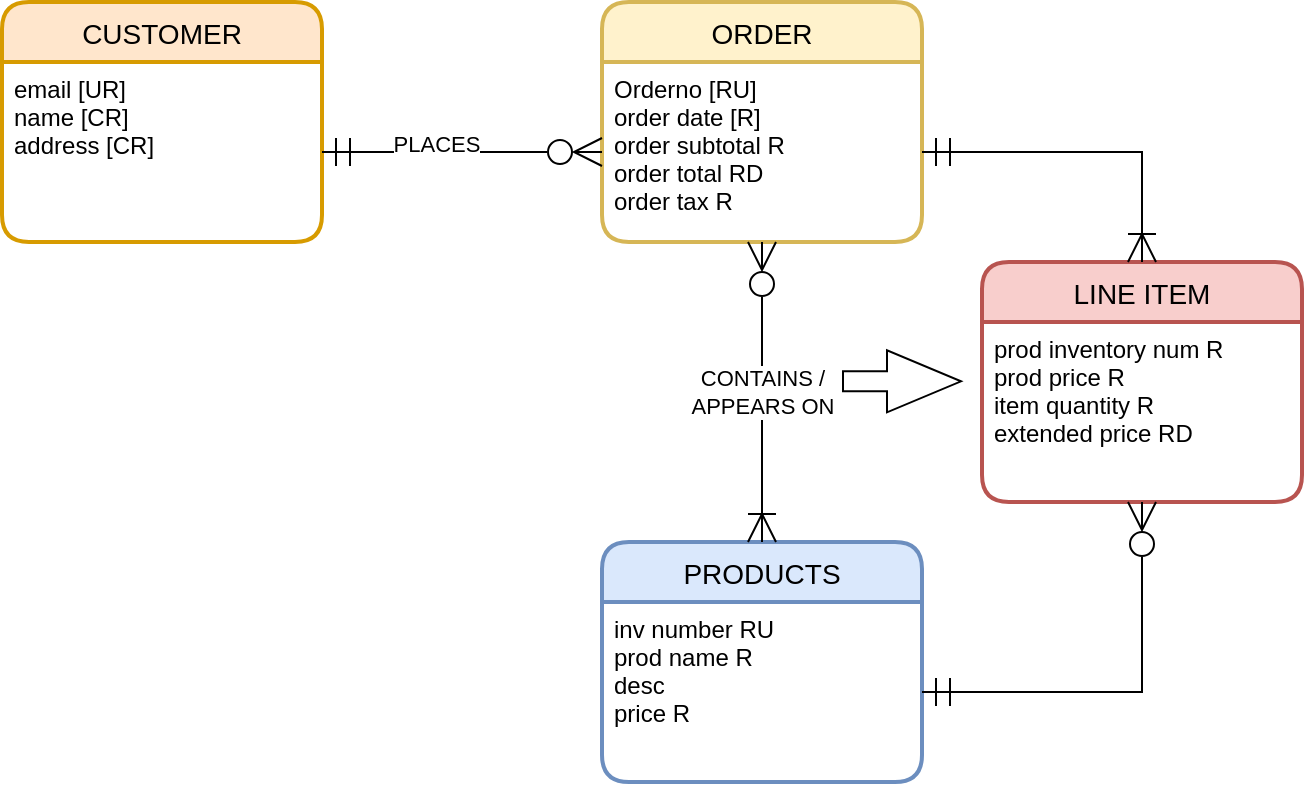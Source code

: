 <mxfile version="20.3.0" type="device" pages="5"><diagram id="b8tYJpvBNf82KpAYO4Jd" name="Q4"><mxGraphModel dx="716" dy="508" grid="1" gridSize="10" guides="1" tooltips="1" connect="1" arrows="1" fold="1" page="1" pageScale="1" pageWidth="850" pageHeight="1100" math="0" shadow="0"><root><mxCell id="0"/><mxCell id="1" parent="0"/><mxCell id="To5NAoRVDUrxheu2v7Ar-1" value="CUSTOMER" style="swimlane;childLayout=stackLayout;horizontal=1;startSize=30;horizontalStack=0;rounded=1;fontSize=14;fontStyle=0;strokeWidth=2;resizeParent=0;resizeLast=1;shadow=0;dashed=0;align=center;fillColor=#ffe6cc;strokeColor=#d79b00;" vertex="1" parent="1"><mxGeometry x="130" y="140" width="160" height="120" as="geometry"/></mxCell><mxCell id="To5NAoRVDUrxheu2v7Ar-2" value="email [UR]&#10;name [CR]&#10;address [CR]" style="align=left;strokeColor=none;fillColor=none;spacingLeft=4;fontSize=12;verticalAlign=top;resizable=0;rotatable=0;part=1;" vertex="1" parent="To5NAoRVDUrxheu2v7Ar-1"><mxGeometry y="30" width="160" height="90" as="geometry"/></mxCell><mxCell id="To5NAoRVDUrxheu2v7Ar-3" value="ORDER" style="swimlane;childLayout=stackLayout;horizontal=1;startSize=30;horizontalStack=0;rounded=1;fontSize=14;fontStyle=0;strokeWidth=2;resizeParent=0;resizeLast=1;shadow=0;dashed=0;align=center;fillColor=#fff2cc;strokeColor=#d6b656;" vertex="1" parent="1"><mxGeometry x="430" y="140" width="160" height="120" as="geometry"/></mxCell><mxCell id="To5NAoRVDUrxheu2v7Ar-4" value="Orderno [RU]&#10;order date [R]&#10;order subtotal R&#10;order total RD&#10;order tax R" style="align=left;strokeColor=none;fillColor=none;spacingLeft=4;fontSize=12;verticalAlign=top;resizable=0;rotatable=0;part=1;" vertex="1" parent="To5NAoRVDUrxheu2v7Ar-3"><mxGeometry y="30" width="160" height="90" as="geometry"/></mxCell><mxCell id="To5NAoRVDUrxheu2v7Ar-5" value="PRODUCTS" style="swimlane;childLayout=stackLayout;horizontal=1;startSize=30;horizontalStack=0;rounded=1;fontSize=14;fontStyle=0;strokeWidth=2;resizeParent=0;resizeLast=1;shadow=0;dashed=0;align=center;fillColor=#dae8fc;strokeColor=#6c8ebf;" vertex="1" parent="1"><mxGeometry x="430" y="410" width="160" height="120" as="geometry"/></mxCell><mxCell id="To5NAoRVDUrxheu2v7Ar-6" value="inv number RU&#10;prod name R&#10;desc &#10;price R&#10;" style="align=left;strokeColor=none;fillColor=none;spacingLeft=4;fontSize=12;verticalAlign=top;resizable=0;rotatable=0;part=1;" vertex="1" parent="To5NAoRVDUrxheu2v7Ar-5"><mxGeometry y="30" width="160" height="90" as="geometry"/></mxCell><mxCell id="To5NAoRVDUrxheu2v7Ar-7" value="LINE ITEM" style="swimlane;childLayout=stackLayout;horizontal=1;startSize=30;horizontalStack=0;rounded=1;fontSize=14;fontStyle=0;strokeWidth=2;resizeParent=0;resizeLast=1;shadow=0;dashed=0;align=center;fillColor=#f8cecc;strokeColor=#b85450;" vertex="1" parent="1"><mxGeometry x="620" y="270" width="160" height="120" as="geometry"/></mxCell><mxCell id="To5NAoRVDUrxheu2v7Ar-8" value="prod inventory num R&#10;prod price R&#10;item quantity R&#10;extended price RD" style="align=left;strokeColor=none;fillColor=none;spacingLeft=4;fontSize=12;verticalAlign=top;resizable=0;rotatable=0;part=1;" vertex="1" parent="To5NAoRVDUrxheu2v7Ar-7"><mxGeometry y="30" width="160" height="90" as="geometry"/></mxCell><mxCell id="To5NAoRVDUrxheu2v7Ar-9" style="edgeStyle=orthogonalEdgeStyle;rounded=0;orthogonalLoop=1;jettySize=auto;html=1;endArrow=ERzeroToMany;endFill=0;startSize=12;endSize=12;startArrow=ERmandOne;startFill=0;" edge="1" parent="1" source="To5NAoRVDUrxheu2v7Ar-2" target="To5NAoRVDUrxheu2v7Ar-4"><mxGeometry relative="1" as="geometry"/></mxCell><mxCell id="To5NAoRVDUrxheu2v7Ar-10" value="PLACES" style="edgeLabel;html=1;align=center;verticalAlign=middle;resizable=0;points=[];" vertex="1" connectable="0" parent="To5NAoRVDUrxheu2v7Ar-9"><mxGeometry x="-0.189" y="4" relative="1" as="geometry"><mxPoint as="offset"/></mxGeometry></mxCell><mxCell id="To5NAoRVDUrxheu2v7Ar-11" value="CONTAINS /&lt;br&gt;APPEARS ON" style="edgeStyle=orthogonalEdgeStyle;rounded=0;orthogonalLoop=1;jettySize=auto;html=1;entryX=0.5;entryY=0;entryDx=0;entryDy=0;startArrow=ERzeroToMany;startFill=0;endArrow=ERoneToMany;endFill=0;startSize=12;endSize=12;" edge="1" parent="1" source="To5NAoRVDUrxheu2v7Ar-4" target="To5NAoRVDUrxheu2v7Ar-5"><mxGeometry relative="1" as="geometry"/></mxCell><mxCell id="To5NAoRVDUrxheu2v7Ar-12" style="edgeStyle=orthogonalEdgeStyle;rounded=0;orthogonalLoop=1;jettySize=auto;html=1;entryX=0.5;entryY=0;entryDx=0;entryDy=0;startArrow=ERmandOne;startFill=0;endArrow=ERoneToMany;endFill=0;startSize=12;endSize=12;" edge="1" parent="1" source="To5NAoRVDUrxheu2v7Ar-4" target="To5NAoRVDUrxheu2v7Ar-7"><mxGeometry relative="1" as="geometry"/></mxCell><mxCell id="To5NAoRVDUrxheu2v7Ar-13" style="edgeStyle=orthogonalEdgeStyle;rounded=0;orthogonalLoop=1;jettySize=auto;html=1;entryX=0.5;entryY=1;entryDx=0;entryDy=0;startArrow=ERmandOne;startFill=0;endArrow=ERzeroToMany;endFill=0;startSize=12;endSize=12;" edge="1" parent="1" source="To5NAoRVDUrxheu2v7Ar-6" target="To5NAoRVDUrxheu2v7Ar-8"><mxGeometry relative="1" as="geometry"/></mxCell><mxCell id="To5NAoRVDUrxheu2v7Ar-16" value="" style="shape=flexArrow;endArrow=classic;html=1;rounded=0;startSize=12;endSize=12;" edge="1" parent="1"><mxGeometry width="50" height="50" relative="1" as="geometry"><mxPoint x="550" y="329.66" as="sourcePoint"/><mxPoint x="610" y="329.66" as="targetPoint"/></mxGeometry></mxCell></root></mxGraphModel></diagram><diagram id="h0O6XFXGSFy4RxUVPe2H" name="Q8"><mxGraphModel dx="1038" dy="737" grid="1" gridSize="10" guides="1" tooltips="1" connect="1" arrows="1" fold="1" page="1" pageScale="1" pageWidth="850" pageHeight="1100" math="0" shadow="0"><root><mxCell id="0"/><mxCell id="1" parent="0"/><mxCell id="0N6NZl0lhXW0gVRpdG4C-1" value="CUSTOMER" style="swimlane;childLayout=stackLayout;horizontal=1;startSize=30;horizontalStack=0;rounded=1;fontSize=14;fontStyle=0;strokeWidth=2;resizeParent=0;resizeLast=1;shadow=0;dashed=0;align=center;fillColor=#dae8fc;strokeColor=#6c8ebf;" vertex="1" parent="1"><mxGeometry x="60" y="160" width="160" height="120" as="geometry"/></mxCell><mxCell id="0N6NZl0lhXW0gVRpdG4C-2" value="+Attribute1&#10;+Attribute2&#10;+Attribute3" style="align=left;strokeColor=none;fillColor=none;spacingLeft=4;fontSize=12;verticalAlign=top;resizable=0;rotatable=0;part=1;" vertex="1" parent="0N6NZl0lhXW0gVRpdG4C-1"><mxGeometry y="30" width="160" height="90" as="geometry"/></mxCell><mxCell id="0N6NZl0lhXW0gVRpdG4C-3" value="CONTACT" style="swimlane;childLayout=stackLayout;horizontal=1;startSize=30;horizontalStack=0;rounded=1;fontSize=14;fontStyle=0;strokeWidth=2;resizeParent=0;resizeLast=1;shadow=0;dashed=0;align=center;fillColor=#d5e8d4;strokeColor=#82b366;" vertex="1" parent="1"><mxGeometry x="60" y="370" width="160" height="120" as="geometry"/></mxCell><mxCell id="0N6NZl0lhXW0gVRpdG4C-4" value="+Attribute1&#10;+Attribute2&#10;+Attribute3" style="align=left;strokeColor=none;fillColor=none;spacingLeft=4;fontSize=12;verticalAlign=top;resizable=0;rotatable=0;part=1;" vertex="1" parent="0N6NZl0lhXW0gVRpdG4C-3"><mxGeometry y="30" width="160" height="90" as="geometry"/></mxCell><mxCell id="0N6NZl0lhXW0gVRpdG4C-5" value="PROJECT" style="swimlane;childLayout=stackLayout;horizontal=1;startSize=30;horizontalStack=0;rounded=1;fontSize=14;fontStyle=0;strokeWidth=2;resizeParent=0;resizeLast=1;shadow=0;dashed=0;align=center;fillColor=#fff2cc;strokeColor=#d6b656;" vertex="1" parent="1"><mxGeometry x="330" y="310" width="160" height="120" as="geometry"/></mxCell><mxCell id="0N6NZl0lhXW0gVRpdG4C-6" value="+Attribute1&#10;+Attribute2&#10;+Attribute3" style="align=left;strokeColor=none;fillColor=none;spacingLeft=4;fontSize=12;verticalAlign=top;resizable=0;rotatable=0;part=1;" vertex="1" parent="0N6NZl0lhXW0gVRpdG4C-5"><mxGeometry y="30" width="160" height="90" as="geometry"/></mxCell><mxCell id="0N6NZl0lhXW0gVRpdG4C-15" value="ASSIGNED TO" style="edgeStyle=orthogonalEdgeStyle;rounded=0;orthogonalLoop=1;jettySize=auto;html=1;startArrow=ERmandOne;startFill=0;endArrow=ERzeroToMany;endFill=0;startSize=12;endSize=12;entryX=0.547;entryY=0.023;entryDx=0;entryDy=0;entryPerimeter=0;" edge="1" parent="1" source="0N6NZl0lhXW0gVRpdG4C-10" target="0N6NZl0lhXW0gVRpdG4C-7"><mxGeometry relative="1" as="geometry"><mxPoint x="360" y="370" as="targetPoint"/></mxGeometry></mxCell><mxCell id="0N6NZl0lhXW0gVRpdG4C-7" value="TASK" style="swimlane;childLayout=stackLayout;horizontal=1;startSize=30;horizontalStack=0;rounded=1;fontSize=14;fontStyle=0;strokeWidth=2;resizeParent=0;resizeLast=1;shadow=0;dashed=0;align=center;fillColor=#f8cecc;strokeColor=#b85450;" vertex="1" parent="1"><mxGeometry x="620" y="450" width="160" height="120" as="geometry"/></mxCell><mxCell id="0N6NZl0lhXW0gVRpdG4C-8" value="+Attribute1&#10;+Attribute2&#10;+Attribute3" style="align=left;strokeColor=none;fillColor=none;spacingLeft=4;fontSize=12;verticalAlign=top;resizable=0;rotatable=0;part=1;" vertex="1" parent="0N6NZl0lhXW0gVRpdG4C-7"><mxGeometry y="30" width="160" height="90" as="geometry"/></mxCell><mxCell id="0N6NZl0lhXW0gVRpdG4C-9" value="EMPLOYEE" style="swimlane;childLayout=stackLayout;horizontal=1;startSize=30;horizontalStack=0;rounded=1;fontSize=14;fontStyle=0;strokeWidth=2;resizeParent=0;resizeLast=1;shadow=0;dashed=0;align=center;fillColor=#e1d5e7;strokeColor=#9673a6;" vertex="1" parent="1"><mxGeometry x="540" y="170" width="160" height="120" as="geometry"/></mxCell><mxCell id="0N6NZl0lhXW0gVRpdG4C-10" value="+Attribute1&#10;+Attribute2&#10;+Attribute3" style="align=left;strokeColor=none;fillColor=none;spacingLeft=4;fontSize=12;verticalAlign=top;resizable=0;rotatable=0;part=1;" vertex="1" parent="0N6NZl0lhXW0gVRpdG4C-9"><mxGeometry y="30" width="160" height="90" as="geometry"/></mxCell><mxCell id="0N6NZl0lhXW0gVRpdG4C-14" value="EMPLOYS" style="edgeStyle=orthogonalEdgeStyle;rounded=0;orthogonalLoop=1;jettySize=auto;html=1;startArrow=ERmandOne;startFill=0;endArrow=ERoneToMany;endFill=0;startSize=12;endSize=12;" edge="1" parent="1" source="0N6NZl0lhXW0gVRpdG4C-2" target="0N6NZl0lhXW0gVRpdG4C-3"><mxGeometry relative="1" as="geometry"/></mxCell><mxCell id="0N6NZl0lhXW0gVRpdG4C-16" style="edgeStyle=orthogonalEdgeStyle;rounded=0;orthogonalLoop=1;jettySize=auto;html=1;startArrow=ERmandOne;startFill=0;endArrow=ERzeroToMany;endFill=0;startSize=12;endSize=12;" edge="1" parent="1" source="0N6NZl0lhXW0gVRpdG4C-10" target="0N6NZl0lhXW0gVRpdG4C-5"><mxGeometry relative="1" as="geometry"/></mxCell><mxCell id="0N6NZl0lhXW0gVRpdG4C-17" value="MANAGES" style="edgeLabel;html=1;align=center;verticalAlign=middle;resizable=0;points=[];" vertex="1" connectable="0" parent="0N6NZl0lhXW0gVRpdG4C-16"><mxGeometry x="-0.36" relative="1" as="geometry"><mxPoint as="offset"/></mxGeometry></mxCell><mxCell id="0N6NZl0lhXW0gVRpdG4C-19" value="SUBDIVIDED INTO" style="edgeStyle=orthogonalEdgeStyle;rounded=0;orthogonalLoop=1;jettySize=auto;html=1;startArrow=ERmandOne;startFill=0;endArrow=ERzeroToMany;endFill=0;startSize=12;endSize=12;" edge="1" parent="1" source="0N6NZl0lhXW0gVRpdG4C-6"><mxGeometry relative="1" as="geometry"><mxPoint x="620" y="490" as="targetPoint"/><Array as="points"><mxPoint x="555" y="385"/><mxPoint x="555" y="490"/><mxPoint x="620" y="490"/></Array></mxGeometry></mxCell><mxCell id="0N6NZl0lhXW0gVRpdG4C-20" style="edgeStyle=orthogonalEdgeStyle;rounded=0;orthogonalLoop=1;jettySize=auto;html=1;entryX=0;entryY=0.5;entryDx=0;entryDy=0;startArrow=ERmandOne;startFill=0;endArrow=ERoneToMany;endFill=0;startSize=12;endSize=12;" edge="1" parent="1" source="0N6NZl0lhXW0gVRpdG4C-2" target="0N6NZl0lhXW0gVRpdG4C-6"><mxGeometry relative="1" as="geometry"/></mxCell><mxCell id="0N6NZl0lhXW0gVRpdG4C-21" value="STAKEHOLDER FOR" style="edgeLabel;html=1;align=center;verticalAlign=middle;resizable=0;points=[];" vertex="1" connectable="0" parent="0N6NZl0lhXW0gVRpdG4C-20"><mxGeometry x="0.152" y="-5" relative="1" as="geometry"><mxPoint as="offset"/></mxGeometry></mxCell><mxCell id="0N6NZl0lhXW0gVRpdG4C-25" style="edgeStyle=orthogonalEdgeStyle;rounded=0;orthogonalLoop=1;jettySize=auto;html=1;startArrow=ERmandOne;startFill=0;endArrow=ERoneToMany;endFill=0;startSize=12;endSize=12;" edge="1" parent="1" source="0N6NZl0lhXW0gVRpdG4C-22" target="0N6NZl0lhXW0gVRpdG4C-8"><mxGeometry relative="1" as="geometry"/></mxCell><mxCell id="0N6NZl0lhXW0gVRpdG4C-22" value="BILLABLE RATE" style="swimlane;childLayout=stackLayout;horizontal=1;startSize=30;horizontalStack=0;rounded=1;fontSize=14;fontStyle=0;strokeWidth=2;resizeParent=0;resizeLast=1;shadow=0;dashed=0;align=center;fillColor=#ffe6cc;strokeColor=#d79b00;" vertex="1" parent="1"><mxGeometry x="300" y="530" width="160" height="120" as="geometry"/></mxCell><mxCell id="0N6NZl0lhXW0gVRpdG4C-23" value="+Attribute1&#10;+Attribute2&#10;+Attribute3" style="align=left;strokeColor=none;fillColor=none;spacingLeft=4;fontSize=12;verticalAlign=top;resizable=0;rotatable=0;part=1;" vertex="1" parent="0N6NZl0lhXW0gVRpdG4C-22"><mxGeometry y="30" width="160" height="90" as="geometry"/></mxCell></root></mxGraphModel></diagram><diagram id="y8Ubwfzffc826lIZAnOH" name="Grocery Aisle"><mxGraphModel dx="865" dy="614" grid="1" gridSize="10" guides="1" tooltips="1" connect="1" arrows="1" fold="1" page="1" pageScale="1" pageWidth="850" pageHeight="1100" math="0" shadow="0"><root><mxCell id="0"/><mxCell id="1" parent="0"/><mxCell id="vBOdrDyC-OQJo0Snb8gq-1" value="Aisle" style="swimlane;childLayout=stackLayout;horizontal=1;startSize=30;horizontalStack=0;rounded=1;fontSize=14;fontStyle=0;strokeWidth=2;resizeParent=0;resizeLast=1;shadow=0;dashed=0;align=center;fillColor=#d5e8d4;strokeColor=#82b366;" vertex="1" parent="1"><mxGeometry x="90" y="80" width="160" height="120" as="geometry"/></mxCell><mxCell id="vBOdrDyC-OQJo0Snb8gq-2" value="name RU&#10;" style="align=left;strokeColor=none;fillColor=none;spacingLeft=4;fontSize=12;verticalAlign=top;resizable=0;rotatable=0;part=1;" vertex="1" parent="vBOdrDyC-OQJo0Snb8gq-1"><mxGeometry y="30" width="160" height="90" as="geometry"/></mxCell><mxCell id="vBOdrDyC-OQJo0Snb8gq-3" value="Grocery Item" style="swimlane;childLayout=stackLayout;horizontal=1;startSize=30;horizontalStack=0;rounded=1;fontSize=14;fontStyle=0;strokeWidth=2;resizeParent=0;resizeLast=1;shadow=0;dashed=0;align=center;fillColor=#ffe6cc;strokeColor=#d79b00;" vertex="1" parent="1"><mxGeometry x="470" y="80" width="160" height="120" as="geometry"/></mxCell><mxCell id="vBOdrDyC-OQJo0Snb8gq-4" value="UPC RU&#10;name R" style="align=left;strokeColor=none;fillColor=none;spacingLeft=4;fontSize=12;verticalAlign=top;resizable=0;rotatable=0;part=1;" vertex="1" parent="vBOdrDyC-OQJo0Snb8gq-3"><mxGeometry y="30" width="160" height="90" as="geometry"/></mxCell><mxCell id="vBOdrDyC-OQJo0Snb8gq-5" value="STOCKED IN" style="edgeStyle=orthogonalEdgeStyle;rounded=0;orthogonalLoop=1;jettySize=auto;html=1;startArrow=ERmandOne;startFill=0;endArrow=ERoneToMany;endFill=0;startSize=12;endSize=12;" edge="1" parent="1" source="vBOdrDyC-OQJo0Snb8gq-2" target="vBOdrDyC-OQJo0Snb8gq-4"><mxGeometry relative="1" as="geometry"/></mxCell><mxCell id="vBOdrDyC-OQJo0Snb8gq-6" value="aisles" style="shape=table;startSize=30;container=1;collapsible=1;childLayout=tableLayout;fixedRows=1;rowLines=0;fontStyle=1;align=center;resizeLast=1;" vertex="1" parent="1"><mxGeometry x="80" y="280" width="180" height="160" as="geometry"/></mxCell><mxCell id="vBOdrDyC-OQJo0Snb8gq-7" value="" style="shape=tableRow;horizontal=0;startSize=0;swimlaneHead=0;swimlaneBody=0;fillColor=none;collapsible=0;dropTarget=0;points=[[0,0.5],[1,0.5]];portConstraint=eastwest;top=0;left=0;right=0;bottom=1;" vertex="1" parent="vBOdrDyC-OQJo0Snb8gq-6"><mxGeometry y="30" width="180" height="30" as="geometry"/></mxCell><mxCell id="vBOdrDyC-OQJo0Snb8gq-8" value="PK" style="shape=partialRectangle;connectable=0;fillColor=none;top=0;left=0;bottom=0;right=0;fontStyle=1;overflow=hidden;" vertex="1" parent="vBOdrDyC-OQJo0Snb8gq-7"><mxGeometry width="30" height="30" as="geometry"><mxRectangle width="30" height="30" as="alternateBounds"/></mxGeometry></mxCell><mxCell id="vBOdrDyC-OQJo0Snb8gq-9" value="aisle_name varchar(20)" style="shape=partialRectangle;connectable=0;fillColor=none;top=0;left=0;bottom=0;right=0;align=left;spacingLeft=6;fontStyle=5;overflow=hidden;" vertex="1" parent="vBOdrDyC-OQJo0Snb8gq-7"><mxGeometry x="30" width="150" height="30" as="geometry"><mxRectangle width="150" height="30" as="alternateBounds"/></mxGeometry></mxCell><mxCell id="vBOdrDyC-OQJo0Snb8gq-10" value="" style="shape=tableRow;horizontal=0;startSize=0;swimlaneHead=0;swimlaneBody=0;fillColor=none;collapsible=0;dropTarget=0;points=[[0,0.5],[1,0.5]];portConstraint=eastwest;top=0;left=0;right=0;bottom=0;" vertex="1" parent="vBOdrDyC-OQJo0Snb8gq-6"><mxGeometry y="60" width="180" height="30" as="geometry"/></mxCell><mxCell id="vBOdrDyC-OQJo0Snb8gq-11" value="" style="shape=partialRectangle;connectable=0;fillColor=none;top=0;left=0;bottom=0;right=0;editable=1;overflow=hidden;" vertex="1" parent="vBOdrDyC-OQJo0Snb8gq-10"><mxGeometry width="30" height="30" as="geometry"><mxRectangle width="30" height="30" as="alternateBounds"/></mxGeometry></mxCell><mxCell id="vBOdrDyC-OQJo0Snb8gq-12" value="" style="shape=partialRectangle;connectable=0;fillColor=none;top=0;left=0;bottom=0;right=0;align=left;spacingLeft=6;overflow=hidden;fontStyle=1" vertex="1" parent="vBOdrDyC-OQJo0Snb8gq-10"><mxGeometry x="30" width="150" height="30" as="geometry"><mxRectangle width="150" height="30" as="alternateBounds"/></mxGeometry></mxCell><mxCell id="vBOdrDyC-OQJo0Snb8gq-13" value="" style="shape=tableRow;horizontal=0;startSize=0;swimlaneHead=0;swimlaneBody=0;fillColor=none;collapsible=0;dropTarget=0;points=[[0,0.5],[1,0.5]];portConstraint=eastwest;top=0;left=0;right=0;bottom=0;" vertex="1" parent="vBOdrDyC-OQJo0Snb8gq-6"><mxGeometry y="90" width="180" height="30" as="geometry"/></mxCell><mxCell id="vBOdrDyC-OQJo0Snb8gq-14" value="" style="shape=partialRectangle;connectable=0;fillColor=none;top=0;left=0;bottom=0;right=0;editable=1;overflow=hidden;" vertex="1" parent="vBOdrDyC-OQJo0Snb8gq-13"><mxGeometry width="30" height="30" as="geometry"><mxRectangle width="30" height="30" as="alternateBounds"/></mxGeometry></mxCell><mxCell id="vBOdrDyC-OQJo0Snb8gq-15" value="" style="shape=partialRectangle;connectable=0;fillColor=none;top=0;left=0;bottom=0;right=0;align=left;spacingLeft=6;overflow=hidden;" vertex="1" parent="vBOdrDyC-OQJo0Snb8gq-13"><mxGeometry x="30" width="150" height="30" as="geometry"><mxRectangle width="150" height="30" as="alternateBounds"/></mxGeometry></mxCell><mxCell id="vBOdrDyC-OQJo0Snb8gq-16" value="" style="shape=tableRow;horizontal=0;startSize=0;swimlaneHead=0;swimlaneBody=0;fillColor=none;collapsible=0;dropTarget=0;points=[[0,0.5],[1,0.5]];portConstraint=eastwest;top=0;left=0;right=0;bottom=0;" vertex="1" parent="vBOdrDyC-OQJo0Snb8gq-6"><mxGeometry y="120" width="180" height="30" as="geometry"/></mxCell><mxCell id="vBOdrDyC-OQJo0Snb8gq-17" value="" style="shape=partialRectangle;connectable=0;fillColor=none;top=0;left=0;bottom=0;right=0;editable=1;overflow=hidden;" vertex="1" parent="vBOdrDyC-OQJo0Snb8gq-16"><mxGeometry width="30" height="30" as="geometry"><mxRectangle width="30" height="30" as="alternateBounds"/></mxGeometry></mxCell><mxCell id="vBOdrDyC-OQJo0Snb8gq-18" value="" style="shape=partialRectangle;connectable=0;fillColor=none;top=0;left=0;bottom=0;right=0;align=left;spacingLeft=6;overflow=hidden;" vertex="1" parent="vBOdrDyC-OQJo0Snb8gq-16"><mxGeometry x="30" width="150" height="30" as="geometry"><mxRectangle width="150" height="30" as="alternateBounds"/></mxGeometry></mxCell><mxCell id="vBOdrDyC-OQJo0Snb8gq-19" value="grocery_items" style="shape=table;startSize=30;container=1;collapsible=1;childLayout=tableLayout;fixedRows=1;rowLines=0;fontStyle=1;align=center;resizeLast=1;" vertex="1" parent="1"><mxGeometry x="460" y="270" width="180" height="150" as="geometry"/></mxCell><mxCell id="vBOdrDyC-OQJo0Snb8gq-20" value="" style="shape=tableRow;horizontal=0;startSize=0;swimlaneHead=0;swimlaneBody=0;fillColor=none;collapsible=0;dropTarget=0;points=[[0,0.5],[1,0.5]];portConstraint=eastwest;top=0;left=0;right=0;bottom=1;" vertex="1" parent="vBOdrDyC-OQJo0Snb8gq-19"><mxGeometry y="30" width="180" height="20" as="geometry"/></mxCell><mxCell id="vBOdrDyC-OQJo0Snb8gq-21" value="PK" style="shape=partialRectangle;connectable=0;fillColor=none;top=0;left=0;bottom=0;right=0;fontStyle=1;overflow=hidden;" vertex="1" parent="vBOdrDyC-OQJo0Snb8gq-20"><mxGeometry width="30" height="20" as="geometry"><mxRectangle width="30" height="20" as="alternateBounds"/></mxGeometry></mxCell><mxCell id="vBOdrDyC-OQJo0Snb8gq-22" value="gi_id" style="shape=partialRectangle;connectable=0;fillColor=none;top=0;left=0;bottom=0;right=0;align=left;spacingLeft=6;fontStyle=5;overflow=hidden;" vertex="1" parent="vBOdrDyC-OQJo0Snb8gq-20"><mxGeometry x="30" width="150" height="20" as="geometry"><mxRectangle width="150" height="20" as="alternateBounds"/></mxGeometry></mxCell><mxCell id="vBOdrDyC-OQJo0Snb8gq-23" value="" style="shape=tableRow;horizontal=0;startSize=0;swimlaneHead=0;swimlaneBody=0;fillColor=none;collapsible=0;dropTarget=0;points=[[0,0.5],[1,0.5]];portConstraint=eastwest;top=0;left=0;right=0;bottom=0;" vertex="1" parent="vBOdrDyC-OQJo0Snb8gq-19"><mxGeometry y="50" width="180" height="30" as="geometry"/></mxCell><mxCell id="vBOdrDyC-OQJo0Snb8gq-24" value="U1" style="shape=partialRectangle;connectable=0;fillColor=none;top=0;left=0;bottom=0;right=0;editable=1;overflow=hidden;" vertex="1" parent="vBOdrDyC-OQJo0Snb8gq-23"><mxGeometry width="30" height="30" as="geometry"><mxRectangle width="30" height="30" as="alternateBounds"/></mxGeometry></mxCell><mxCell id="vBOdrDyC-OQJo0Snb8gq-25" value="UPC  varhcar(20)" style="shape=partialRectangle;connectable=0;fillColor=none;top=0;left=0;bottom=0;right=0;align=left;spacingLeft=6;overflow=hidden;fontStyle=1" vertex="1" parent="vBOdrDyC-OQJo0Snb8gq-23"><mxGeometry x="30" width="150" height="30" as="geometry"><mxRectangle width="150" height="30" as="alternateBounds"/></mxGeometry></mxCell><mxCell id="vBOdrDyC-OQJo0Snb8gq-26" value="" style="shape=tableRow;horizontal=0;startSize=0;swimlaneHead=0;swimlaneBody=0;fillColor=none;collapsible=0;dropTarget=0;points=[[0,0.5],[1,0.5]];portConstraint=eastwest;top=0;left=0;right=0;bottom=0;" vertex="1" parent="vBOdrDyC-OQJo0Snb8gq-19"><mxGeometry y="80" width="180" height="30" as="geometry"/></mxCell><mxCell id="vBOdrDyC-OQJo0Snb8gq-27" value="" style="shape=partialRectangle;connectable=0;fillColor=none;top=0;left=0;bottom=0;right=0;editable=1;overflow=hidden;" vertex="1" parent="vBOdrDyC-OQJo0Snb8gq-26"><mxGeometry width="30" height="30" as="geometry"><mxRectangle width="30" height="30" as="alternateBounds"/></mxGeometry></mxCell><mxCell id="vBOdrDyC-OQJo0Snb8gq-28" value="item_name varchar(50)" style="shape=partialRectangle;connectable=0;fillColor=none;top=0;left=0;bottom=0;right=0;align=left;spacingLeft=6;overflow=hidden;fontStyle=1" vertex="1" parent="vBOdrDyC-OQJo0Snb8gq-26"><mxGeometry x="30" width="150" height="30" as="geometry"><mxRectangle width="150" height="30" as="alternateBounds"/></mxGeometry></mxCell><mxCell id="vBOdrDyC-OQJo0Snb8gq-29" value="" style="shape=tableRow;horizontal=0;startSize=0;swimlaneHead=0;swimlaneBody=0;fillColor=none;collapsible=0;dropTarget=0;points=[[0,0.5],[1,0.5]];portConstraint=eastwest;top=0;left=0;right=0;bottom=0;" vertex="1" parent="vBOdrDyC-OQJo0Snb8gq-19"><mxGeometry y="110" width="180" height="30" as="geometry"/></mxCell><mxCell id="vBOdrDyC-OQJo0Snb8gq-30" value="FK1" style="shape=partialRectangle;connectable=0;fillColor=none;top=0;left=0;bottom=0;right=0;editable=1;overflow=hidden;" vertex="1" parent="vBOdrDyC-OQJo0Snb8gq-29"><mxGeometry width="30" height="30" as="geometry"><mxRectangle width="30" height="30" as="alternateBounds"/></mxGeometry></mxCell><mxCell id="vBOdrDyC-OQJo0Snb8gq-31" value="aisle_name" style="shape=partialRectangle;connectable=0;fillColor=none;top=0;left=0;bottom=0;right=0;align=left;spacingLeft=6;overflow=hidden;fontStyle=1" vertex="1" parent="vBOdrDyC-OQJo0Snb8gq-29"><mxGeometry x="30" width="150" height="30" as="geometry"><mxRectangle width="150" height="30" as="alternateBounds"/></mxGeometry></mxCell><mxCell id="vBOdrDyC-OQJo0Snb8gq-33" style="edgeStyle=orthogonalEdgeStyle;rounded=0;orthogonalLoop=1;jettySize=auto;html=1;entryX=1.007;entryY=0.317;entryDx=0;entryDy=0;entryPerimeter=0;startArrow=none;startFill=0;endArrow=classic;endFill=0;startSize=12;endSize=12;" edge="1" parent="1" source="vBOdrDyC-OQJo0Snb8gq-29" target="vBOdrDyC-OQJo0Snb8gq-7"><mxGeometry relative="1" as="geometry"/></mxCell></root></mxGraphModel></diagram><diagram id="4ttAXneOroUKWdeUjdXx" name="Registration"><mxGraphModel dx="865" dy="614" grid="1" gridSize="10" guides="1" tooltips="1" connect="1" arrows="1" fold="1" page="1" pageScale="1" pageWidth="850" pageHeight="1100" math="0" shadow="0"><root><mxCell id="0"/><mxCell id="1" parent="0"/><mxCell id="N4Y4OPQ2HgJd2H2DNq0I-1" value="Student" style="swimlane;childLayout=stackLayout;horizontal=1;startSize=30;horizontalStack=0;rounded=1;fontSize=14;fontStyle=0;strokeWidth=2;resizeParent=0;resizeLast=1;shadow=0;dashed=0;align=center;fillColor=#fff2cc;strokeColor=#d6b656;" vertex="1" parent="1"><mxGeometry x="60" y="100" width="160" height="120" as="geometry"/></mxCell><mxCell id="N4Y4OPQ2HgJd2H2DNq0I-2" value="SUID RU&#10;name RC" style="align=left;strokeColor=none;fillColor=none;spacingLeft=4;fontSize=12;verticalAlign=top;resizable=0;rotatable=0;part=1;" vertex="1" parent="N4Y4OPQ2HgJd2H2DNq0I-1"><mxGeometry y="30" width="160" height="90" as="geometry"/></mxCell><mxCell id="N4Y4OPQ2HgJd2H2DNq0I-3" value="Registration" style="swimlane;childLayout=stackLayout;horizontal=1;startSize=30;horizontalStack=0;rounded=1;fontSize=14;fontStyle=0;strokeWidth=2;resizeParent=0;resizeLast=1;shadow=0;dashed=0;align=center;fillColor=#ffe6cc;strokeColor=#d79b00;" vertex="1" parent="1"><mxGeometry x="360" y="110" width="160" height="120" as="geometry"/></mxCell><mxCell id="N4Y4OPQ2HgJd2H2DNq0I-4" value="Term R&#10;Section &#10;Date time&#10;" style="align=left;strokeColor=none;fillColor=none;spacingLeft=4;fontSize=12;verticalAlign=top;resizable=0;rotatable=0;part=1;" vertex="1" parent="N4Y4OPQ2HgJd2H2DNq0I-3"><mxGeometry y="30" width="160" height="90" as="geometry"/></mxCell><mxCell id="N4Y4OPQ2HgJd2H2DNq0I-5" value="Course" style="swimlane;childLayout=stackLayout;horizontal=1;startSize=30;horizontalStack=0;rounded=1;fontSize=14;fontStyle=0;strokeWidth=2;resizeParent=0;resizeLast=1;shadow=0;dashed=0;align=center;fillColor=#f8cecc;strokeColor=#b85450;" vertex="1" parent="1"><mxGeometry x="650" y="110" width="160" height="120" as="geometry"/></mxCell><mxCell id="N4Y4OPQ2HgJd2H2DNq0I-6" value="code RU&#10;credits R&#10;desc " style="align=left;strokeColor=none;fillColor=none;spacingLeft=4;fontSize=12;verticalAlign=top;resizable=0;rotatable=0;part=1;" vertex="1" parent="N4Y4OPQ2HgJd2H2DNq0I-5"><mxGeometry y="30" width="160" height="90" as="geometry"/></mxCell><mxCell id="N4Y4OPQ2HgJd2H2DNq0I-7" style="edgeStyle=orthogonalEdgeStyle;rounded=0;orthogonalLoop=1;jettySize=auto;html=1;entryX=0.005;entryY=0.409;entryDx=0;entryDy=0;entryPerimeter=0;startArrow=ERmandOne;startFill=0;endArrow=ERzeroToMany;endFill=0;startSize=12;endSize=12;" edge="1" parent="1" source="N4Y4OPQ2HgJd2H2DNq0I-2" target="N4Y4OPQ2HgJd2H2DNq0I-4"><mxGeometry relative="1" as="geometry"/></mxCell><mxCell id="N4Y4OPQ2HgJd2H2DNq0I-8" style="edgeStyle=orthogonalEdgeStyle;rounded=0;orthogonalLoop=1;jettySize=auto;html=1;startArrow=ERmandOne;startFill=0;endArrow=ERzeroToMany;endFill=0;startSize=12;endSize=12;" edge="1" parent="1" source="N4Y4OPQ2HgJd2H2DNq0I-6" target="N4Y4OPQ2HgJd2H2DNq0I-4"><mxGeometry relative="1" as="geometry"/></mxCell><mxCell id="N4Y4OPQ2HgJd2H2DNq0I-9" value="students" style="shape=table;startSize=30;container=1;collapsible=1;childLayout=tableLayout;fixedRows=1;rowLines=0;fontStyle=1;align=center;resizeLast=1;" vertex="1" parent="1"><mxGeometry x="70" y="320" width="180" height="150" as="geometry"/></mxCell><mxCell id="N4Y4OPQ2HgJd2H2DNq0I-10" value="" style="shape=tableRow;horizontal=0;startSize=0;swimlaneHead=0;swimlaneBody=0;fillColor=none;collapsible=0;dropTarget=0;points=[[0,0.5],[1,0.5]];portConstraint=eastwest;top=0;left=0;right=0;bottom=1;" vertex="1" parent="N4Y4OPQ2HgJd2H2DNq0I-9"><mxGeometry y="30" width="180" height="30" as="geometry"/></mxCell><mxCell id="N4Y4OPQ2HgJd2H2DNq0I-11" value="PK" style="shape=partialRectangle;connectable=0;fillColor=none;top=0;left=0;bottom=0;right=0;fontStyle=1;overflow=hidden;" vertex="1" parent="N4Y4OPQ2HgJd2H2DNq0I-10"><mxGeometry width="30" height="30" as="geometry"><mxRectangle width="30" height="30" as="alternateBounds"/></mxGeometry></mxCell><mxCell id="N4Y4OPQ2HgJd2H2DNq0I-12" value="sid" style="shape=partialRectangle;connectable=0;fillColor=none;top=0;left=0;bottom=0;right=0;align=left;spacingLeft=6;fontStyle=5;overflow=hidden;" vertex="1" parent="N4Y4OPQ2HgJd2H2DNq0I-10"><mxGeometry x="30" width="150" height="30" as="geometry"><mxRectangle width="150" height="30" as="alternateBounds"/></mxGeometry></mxCell><mxCell id="N4Y4OPQ2HgJd2H2DNq0I-13" value="" style="shape=tableRow;horizontal=0;startSize=0;swimlaneHead=0;swimlaneBody=0;fillColor=none;collapsible=0;dropTarget=0;points=[[0,0.5],[1,0.5]];portConstraint=eastwest;top=0;left=0;right=0;bottom=0;" vertex="1" parent="N4Y4OPQ2HgJd2H2DNq0I-9"><mxGeometry y="60" width="180" height="30" as="geometry"/></mxCell><mxCell id="N4Y4OPQ2HgJd2H2DNq0I-14" value="U1" style="shape=partialRectangle;connectable=0;fillColor=none;top=0;left=0;bottom=0;right=0;editable=1;overflow=hidden;" vertex="1" parent="N4Y4OPQ2HgJd2H2DNq0I-13"><mxGeometry width="30" height="30" as="geometry"><mxRectangle width="30" height="30" as="alternateBounds"/></mxGeometry></mxCell><mxCell id="N4Y4OPQ2HgJd2H2DNq0I-15" value="suid " style="shape=partialRectangle;connectable=0;fillColor=none;top=0;left=0;bottom=0;right=0;align=left;spacingLeft=6;overflow=hidden;fontStyle=1" vertex="1" parent="N4Y4OPQ2HgJd2H2DNq0I-13"><mxGeometry x="30" width="150" height="30" as="geometry"><mxRectangle width="150" height="30" as="alternateBounds"/></mxGeometry></mxCell><mxCell id="N4Y4OPQ2HgJd2H2DNq0I-16" value="" style="shape=tableRow;horizontal=0;startSize=0;swimlaneHead=0;swimlaneBody=0;fillColor=none;collapsible=0;dropTarget=0;points=[[0,0.5],[1,0.5]];portConstraint=eastwest;top=0;left=0;right=0;bottom=0;" vertex="1" parent="N4Y4OPQ2HgJd2H2DNq0I-9"><mxGeometry y="90" width="180" height="20" as="geometry"/></mxCell><mxCell id="N4Y4OPQ2HgJd2H2DNq0I-17" value="" style="shape=partialRectangle;connectable=0;fillColor=none;top=0;left=0;bottom=0;right=0;editable=1;overflow=hidden;" vertex="1" parent="N4Y4OPQ2HgJd2H2DNq0I-16"><mxGeometry width="30" height="20" as="geometry"><mxRectangle width="30" height="20" as="alternateBounds"/></mxGeometry></mxCell><mxCell id="N4Y4OPQ2HgJd2H2DNq0I-18" value="given_name" style="shape=partialRectangle;connectable=0;fillColor=none;top=0;left=0;bottom=0;right=0;align=left;spacingLeft=6;overflow=hidden;fontStyle=1" vertex="1" parent="N4Y4OPQ2HgJd2H2DNq0I-16"><mxGeometry x="30" width="150" height="20" as="geometry"><mxRectangle width="150" height="20" as="alternateBounds"/></mxGeometry></mxCell><mxCell id="N4Y4OPQ2HgJd2H2DNq0I-19" value="" style="shape=tableRow;horizontal=0;startSize=0;swimlaneHead=0;swimlaneBody=0;fillColor=none;collapsible=0;dropTarget=0;points=[[0,0.5],[1,0.5]];portConstraint=eastwest;top=0;left=0;right=0;bottom=0;" vertex="1" parent="N4Y4OPQ2HgJd2H2DNq0I-9"><mxGeometry y="110" width="180" height="30" as="geometry"/></mxCell><mxCell id="N4Y4OPQ2HgJd2H2DNq0I-20" value="" style="shape=partialRectangle;connectable=0;fillColor=none;top=0;left=0;bottom=0;right=0;editable=1;overflow=hidden;" vertex="1" parent="N4Y4OPQ2HgJd2H2DNq0I-19"><mxGeometry width="30" height="30" as="geometry"><mxRectangle width="30" height="30" as="alternateBounds"/></mxGeometry></mxCell><mxCell id="N4Y4OPQ2HgJd2H2DNq0I-21" value="surname" style="shape=partialRectangle;connectable=0;fillColor=none;top=0;left=0;bottom=0;right=0;align=left;spacingLeft=6;overflow=hidden;fontStyle=1" vertex="1" parent="N4Y4OPQ2HgJd2H2DNq0I-19"><mxGeometry x="30" width="150" height="30" as="geometry"><mxRectangle width="150" height="30" as="alternateBounds"/></mxGeometry></mxCell><mxCell id="N4Y4OPQ2HgJd2H2DNq0I-22" value="courses" style="shape=table;startSize=30;container=1;collapsible=1;childLayout=tableLayout;fixedRows=1;rowLines=0;fontStyle=1;align=center;resizeLast=1;" vertex="1" parent="1"><mxGeometry x="630" y="310" width="180" height="160" as="geometry"/></mxCell><mxCell id="N4Y4OPQ2HgJd2H2DNq0I-23" value="" style="shape=tableRow;horizontal=0;startSize=0;swimlaneHead=0;swimlaneBody=0;fillColor=none;collapsible=0;dropTarget=0;points=[[0,0.5],[1,0.5]];portConstraint=eastwest;top=0;left=0;right=0;bottom=1;" vertex="1" parent="N4Y4OPQ2HgJd2H2DNq0I-22"><mxGeometry y="30" width="180" height="30" as="geometry"/></mxCell><mxCell id="N4Y4OPQ2HgJd2H2DNq0I-24" value="PK" style="shape=partialRectangle;connectable=0;fillColor=none;top=0;left=0;bottom=0;right=0;fontStyle=1;overflow=hidden;" vertex="1" parent="N4Y4OPQ2HgJd2H2DNq0I-23"><mxGeometry width="30" height="30" as="geometry"><mxRectangle width="30" height="30" as="alternateBounds"/></mxGeometry></mxCell><mxCell id="N4Y4OPQ2HgJd2H2DNq0I-25" value="code" style="shape=partialRectangle;connectable=0;fillColor=none;top=0;left=0;bottom=0;right=0;align=left;spacingLeft=6;fontStyle=5;overflow=hidden;" vertex="1" parent="N4Y4OPQ2HgJd2H2DNq0I-23"><mxGeometry x="30" width="150" height="30" as="geometry"><mxRectangle width="150" height="30" as="alternateBounds"/></mxGeometry></mxCell><mxCell id="N4Y4OPQ2HgJd2H2DNq0I-26" value="" style="shape=tableRow;horizontal=0;startSize=0;swimlaneHead=0;swimlaneBody=0;fillColor=none;collapsible=0;dropTarget=0;points=[[0,0.5],[1,0.5]];portConstraint=eastwest;top=0;left=0;right=0;bottom=0;" vertex="1" parent="N4Y4OPQ2HgJd2H2DNq0I-22"><mxGeometry y="60" width="180" height="30" as="geometry"/></mxCell><mxCell id="N4Y4OPQ2HgJd2H2DNq0I-27" value="" style="shape=partialRectangle;connectable=0;fillColor=none;top=0;left=0;bottom=0;right=0;editable=1;overflow=hidden;" vertex="1" parent="N4Y4OPQ2HgJd2H2DNq0I-26"><mxGeometry width="30" height="30" as="geometry"><mxRectangle width="30" height="30" as="alternateBounds"/></mxGeometry></mxCell><mxCell id="N4Y4OPQ2HgJd2H2DNq0I-28" value="credits" style="shape=partialRectangle;connectable=0;fillColor=none;top=0;left=0;bottom=0;right=0;align=left;spacingLeft=6;overflow=hidden;fontStyle=1" vertex="1" parent="N4Y4OPQ2HgJd2H2DNq0I-26"><mxGeometry x="30" width="150" height="30" as="geometry"><mxRectangle width="150" height="30" as="alternateBounds"/></mxGeometry></mxCell><mxCell id="N4Y4OPQ2HgJd2H2DNq0I-29" value="" style="shape=tableRow;horizontal=0;startSize=0;swimlaneHead=0;swimlaneBody=0;fillColor=none;collapsible=0;dropTarget=0;points=[[0,0.5],[1,0.5]];portConstraint=eastwest;top=0;left=0;right=0;bottom=0;" vertex="1" parent="N4Y4OPQ2HgJd2H2DNq0I-22"><mxGeometry y="90" width="180" height="30" as="geometry"/></mxCell><mxCell id="N4Y4OPQ2HgJd2H2DNq0I-30" value="" style="shape=partialRectangle;connectable=0;fillColor=none;top=0;left=0;bottom=0;right=0;editable=1;overflow=hidden;" vertex="1" parent="N4Y4OPQ2HgJd2H2DNq0I-29"><mxGeometry width="30" height="30" as="geometry"><mxRectangle width="30" height="30" as="alternateBounds"/></mxGeometry></mxCell><mxCell id="N4Y4OPQ2HgJd2H2DNq0I-31" value="description" style="shape=partialRectangle;connectable=0;fillColor=none;top=0;left=0;bottom=0;right=0;align=left;spacingLeft=6;overflow=hidden;" vertex="1" parent="N4Y4OPQ2HgJd2H2DNq0I-29"><mxGeometry x="30" width="150" height="30" as="geometry"><mxRectangle width="150" height="30" as="alternateBounds"/></mxGeometry></mxCell><mxCell id="N4Y4OPQ2HgJd2H2DNq0I-32" value="" style="shape=tableRow;horizontal=0;startSize=0;swimlaneHead=0;swimlaneBody=0;fillColor=none;collapsible=0;dropTarget=0;points=[[0,0.5],[1,0.5]];portConstraint=eastwest;top=0;left=0;right=0;bottom=0;" vertex="1" parent="N4Y4OPQ2HgJd2H2DNq0I-22"><mxGeometry y="120" width="180" height="30" as="geometry"/></mxCell><mxCell id="N4Y4OPQ2HgJd2H2DNq0I-33" value="" style="shape=partialRectangle;connectable=0;fillColor=none;top=0;left=0;bottom=0;right=0;editable=1;overflow=hidden;" vertex="1" parent="N4Y4OPQ2HgJd2H2DNq0I-32"><mxGeometry width="30" height="30" as="geometry"><mxRectangle width="30" height="30" as="alternateBounds"/></mxGeometry></mxCell><mxCell id="N4Y4OPQ2HgJd2H2DNq0I-34" value="title" style="shape=partialRectangle;connectable=0;fillColor=none;top=0;left=0;bottom=0;right=0;align=left;spacingLeft=6;overflow=hidden;fontStyle=1" vertex="1" parent="N4Y4OPQ2HgJd2H2DNq0I-32"><mxGeometry x="30" width="150" height="30" as="geometry"><mxRectangle width="150" height="30" as="alternateBounds"/></mxGeometry></mxCell><mxCell id="N4Y4OPQ2HgJd2H2DNq0I-35" value="registration" style="shape=table;startSize=30;container=1;collapsible=1;childLayout=tableLayout;fixedRows=1;rowLines=0;fontStyle=1;align=center;resizeLast=1;" vertex="1" parent="1"><mxGeometry x="350" y="315" width="190" height="230" as="geometry"/></mxCell><mxCell id="N4Y4OPQ2HgJd2H2DNq0I-36" value="" style="shape=tableRow;horizontal=0;startSize=0;swimlaneHead=0;swimlaneBody=0;fillColor=none;collapsible=0;dropTarget=0;points=[[0,0.5],[1,0.5]];portConstraint=eastwest;top=0;left=0;right=0;bottom=1;" vertex="1" parent="N4Y4OPQ2HgJd2H2DNq0I-35"><mxGeometry y="30" width="190" height="30" as="geometry"/></mxCell><mxCell id="N4Y4OPQ2HgJd2H2DNq0I-37" value="PK" style="shape=partialRectangle;connectable=0;fillColor=none;top=0;left=0;bottom=0;right=0;fontStyle=1;overflow=hidden;" vertex="1" parent="N4Y4OPQ2HgJd2H2DNq0I-36"><mxGeometry width="30" height="30" as="geometry"><mxRectangle width="30" height="30" as="alternateBounds"/></mxGeometry></mxCell><mxCell id="N4Y4OPQ2HgJd2H2DNq0I-38" value="reg_id" style="shape=partialRectangle;connectable=0;fillColor=none;top=0;left=0;bottom=0;right=0;align=left;spacingLeft=6;fontStyle=5;overflow=hidden;" vertex="1" parent="N4Y4OPQ2HgJd2H2DNq0I-36"><mxGeometry x="30" width="160" height="30" as="geometry"><mxRectangle width="160" height="30" as="alternateBounds"/></mxGeometry></mxCell><mxCell id="N4Y4OPQ2HgJd2H2DNq0I-39" value="" style="shape=tableRow;horizontal=0;startSize=0;swimlaneHead=0;swimlaneBody=0;fillColor=none;collapsible=0;dropTarget=0;points=[[0,0.5],[1,0.5]];portConstraint=eastwest;top=0;left=0;right=0;bottom=0;" vertex="1" parent="N4Y4OPQ2HgJd2H2DNq0I-35"><mxGeometry y="60" width="190" height="30" as="geometry"/></mxCell><mxCell id="N4Y4OPQ2HgJd2H2DNq0I-40" value="" style="shape=partialRectangle;connectable=0;fillColor=none;top=0;left=0;bottom=0;right=0;editable=1;overflow=hidden;" vertex="1" parent="N4Y4OPQ2HgJd2H2DNq0I-39"><mxGeometry width="30" height="30" as="geometry"><mxRectangle width="30" height="30" as="alternateBounds"/></mxGeometry></mxCell><mxCell id="N4Y4OPQ2HgJd2H2DNq0I-41" value="term" style="shape=partialRectangle;connectable=0;fillColor=none;top=0;left=0;bottom=0;right=0;align=left;spacingLeft=6;overflow=hidden;fontStyle=1" vertex="1" parent="N4Y4OPQ2HgJd2H2DNq0I-39"><mxGeometry x="30" width="160" height="30" as="geometry"><mxRectangle width="160" height="30" as="alternateBounds"/></mxGeometry></mxCell><mxCell id="N4Y4OPQ2HgJd2H2DNq0I-42" value="" style="shape=tableRow;horizontal=0;startSize=0;swimlaneHead=0;swimlaneBody=0;fillColor=none;collapsible=0;dropTarget=0;points=[[0,0.5],[1,0.5]];portConstraint=eastwest;top=0;left=0;right=0;bottom=0;" vertex="1" parent="N4Y4OPQ2HgJd2H2DNq0I-35"><mxGeometry y="90" width="190" height="30" as="geometry"/></mxCell><mxCell id="N4Y4OPQ2HgJd2H2DNq0I-43" value="" style="shape=partialRectangle;connectable=0;fillColor=none;top=0;left=0;bottom=0;right=0;editable=1;overflow=hidden;" vertex="1" parent="N4Y4OPQ2HgJd2H2DNq0I-42"><mxGeometry width="30" height="30" as="geometry"><mxRectangle width="30" height="30" as="alternateBounds"/></mxGeometry></mxCell><mxCell id="N4Y4OPQ2HgJd2H2DNq0I-44" value="section" style="shape=partialRectangle;connectable=0;fillColor=none;top=0;left=0;bottom=0;right=0;align=left;spacingLeft=6;overflow=hidden;fontStyle=1" vertex="1" parent="N4Y4OPQ2HgJd2H2DNq0I-42"><mxGeometry x="30" width="160" height="30" as="geometry"><mxRectangle width="160" height="30" as="alternateBounds"/></mxGeometry></mxCell><mxCell id="N4Y4OPQ2HgJd2H2DNq0I-45" value="" style="shape=tableRow;horizontal=0;startSize=0;swimlaneHead=0;swimlaneBody=0;fillColor=none;collapsible=0;dropTarget=0;points=[[0,0.5],[1,0.5]];portConstraint=eastwest;top=0;left=0;right=0;bottom=0;" vertex="1" parent="N4Y4OPQ2HgJd2H2DNq0I-35"><mxGeometry y="120" width="190" height="25" as="geometry"/></mxCell><mxCell id="N4Y4OPQ2HgJd2H2DNq0I-46" value="" style="shape=partialRectangle;connectable=0;fillColor=none;top=0;left=0;bottom=0;right=0;editable=1;overflow=hidden;" vertex="1" parent="N4Y4OPQ2HgJd2H2DNq0I-45"><mxGeometry width="30" height="25" as="geometry"><mxRectangle width="30" height="25" as="alternateBounds"/></mxGeometry></mxCell><mxCell id="N4Y4OPQ2HgJd2H2DNq0I-47" value="regdatetime" style="shape=partialRectangle;connectable=0;fillColor=none;top=0;left=0;bottom=0;right=0;align=left;spacingLeft=6;overflow=hidden;fontStyle=1" vertex="1" parent="N4Y4OPQ2HgJd2H2DNq0I-45"><mxGeometry x="30" width="160" height="25" as="geometry"><mxRectangle width="160" height="25" as="alternateBounds"/></mxGeometry></mxCell><mxCell id="N4Y4OPQ2HgJd2H2DNq0I-73" value="" style="shape=tableRow;horizontal=0;startSize=0;swimlaneHead=0;swimlaneBody=0;fillColor=none;collapsible=0;dropTarget=0;points=[[0,0.5],[1,0.5]];portConstraint=eastwest;top=0;left=0;right=0;bottom=0;" vertex="1" parent="N4Y4OPQ2HgJd2H2DNq0I-35"><mxGeometry y="145" width="190" height="25" as="geometry"/></mxCell><mxCell id="N4Y4OPQ2HgJd2H2DNq0I-74" value="" style="shape=partialRectangle;connectable=0;fillColor=none;top=0;left=0;bottom=0;right=0;editable=1;overflow=hidden;" vertex="1" parent="N4Y4OPQ2HgJd2H2DNq0I-73"><mxGeometry width="30" height="25" as="geometry"><mxRectangle width="30" height="25" as="alternateBounds"/></mxGeometry></mxCell><mxCell id="N4Y4OPQ2HgJd2H2DNq0I-75" value="regdatetime" style="shape=partialRectangle;connectable=0;fillColor=none;top=0;left=0;bottom=0;right=0;align=left;spacingLeft=6;overflow=hidden;fontStyle=1" vertex="1" parent="N4Y4OPQ2HgJd2H2DNq0I-73"><mxGeometry x="30" width="160" height="25" as="geometry"><mxRectangle width="160" height="25" as="alternateBounds"/></mxGeometry></mxCell><mxCell id="N4Y4OPQ2HgJd2H2DNq0I-85" style="shape=tableRow;horizontal=0;startSize=0;swimlaneHead=0;swimlaneBody=0;fillColor=none;collapsible=0;dropTarget=0;points=[[0,0.5],[1,0.5]];portConstraint=eastwest;top=0;left=0;right=0;bottom=0;" vertex="1" parent="N4Y4OPQ2HgJd2H2DNq0I-35"><mxGeometry y="170" width="190" height="20" as="geometry"/></mxCell><mxCell id="N4Y4OPQ2HgJd2H2DNq0I-86" value="FK1" style="shape=partialRectangle;connectable=0;fillColor=none;top=0;left=0;bottom=0;right=0;editable=1;overflow=hidden;" vertex="1" parent="N4Y4OPQ2HgJd2H2DNq0I-85"><mxGeometry width="30" height="20" as="geometry"><mxRectangle width="30" height="20" as="alternateBounds"/></mxGeometry></mxCell><mxCell id="N4Y4OPQ2HgJd2H2DNq0I-87" value="registered_studenid" style="shape=partialRectangle;connectable=0;fillColor=none;top=0;left=0;bottom=0;right=0;align=left;spacingLeft=6;overflow=hidden;fontStyle=1" vertex="1" parent="N4Y4OPQ2HgJd2H2DNq0I-85"><mxGeometry x="30" width="160" height="20" as="geometry"><mxRectangle width="160" height="20" as="alternateBounds"/></mxGeometry></mxCell><mxCell id="N4Y4OPQ2HgJd2H2DNq0I-82" style="shape=tableRow;horizontal=0;startSize=0;swimlaneHead=0;swimlaneBody=0;fillColor=none;collapsible=0;dropTarget=0;points=[[0,0.5],[1,0.5]];portConstraint=eastwest;top=0;left=0;right=0;bottom=0;" vertex="1" parent="N4Y4OPQ2HgJd2H2DNq0I-35"><mxGeometry y="190" width="190" height="30" as="geometry"/></mxCell><mxCell id="N4Y4OPQ2HgJd2H2DNq0I-83" value="FK2" style="shape=partialRectangle;connectable=0;fillColor=none;top=0;left=0;bottom=0;right=0;editable=1;overflow=hidden;" vertex="1" parent="N4Y4OPQ2HgJd2H2DNq0I-82"><mxGeometry width="30" height="30" as="geometry"><mxRectangle width="30" height="30" as="alternateBounds"/></mxGeometry></mxCell><mxCell id="N4Y4OPQ2HgJd2H2DNq0I-84" value="registered_course_code" style="shape=partialRectangle;connectable=0;fillColor=none;top=0;left=0;bottom=0;right=0;align=left;spacingLeft=6;overflow=hidden;fontStyle=1" vertex="1" parent="N4Y4OPQ2HgJd2H2DNq0I-82"><mxGeometry x="30" width="160" height="30" as="geometry"><mxRectangle width="160" height="30" as="alternateBounds"/></mxGeometry></mxCell><mxCell id="N4Y4OPQ2HgJd2H2DNq0I-88" style="edgeStyle=orthogonalEdgeStyle;rounded=0;orthogonalLoop=1;jettySize=auto;html=1;entryX=1;entryY=0.5;entryDx=0;entryDy=0;startArrow=none;startFill=0;endArrow=classic;endFill=1;startSize=12;endSize=12;" edge="1" parent="1" source="N4Y4OPQ2HgJd2H2DNq0I-85" target="N4Y4OPQ2HgJd2H2DNq0I-10"><mxGeometry relative="1" as="geometry"/></mxCell><mxCell id="N4Y4OPQ2HgJd2H2DNq0I-89" style="edgeStyle=orthogonalEdgeStyle;rounded=0;orthogonalLoop=1;jettySize=auto;html=1;entryX=0;entryY=0.5;entryDx=0;entryDy=0;startArrow=none;startFill=0;endArrow=classic;endFill=1;startSize=12;endSize=12;" edge="1" parent="1" source="N4Y4OPQ2HgJd2H2DNq0I-82" target="N4Y4OPQ2HgJd2H2DNq0I-23"><mxGeometry relative="1" as="geometry"/></mxCell></root></mxGraphModel></diagram><diagram name="Copy of Registration" id="pWougdE2Bgigyphep64I"><mxGraphModel dx="1038" dy="737" grid="1" gridSize="10" guides="1" tooltips="1" connect="1" arrows="1" fold="1" page="1" pageScale="1" pageWidth="850" pageHeight="1100" math="0" shadow="0"><root><mxCell id="OL_8Vi4N5rkMq5wzisRI-0"/><mxCell id="OL_8Vi4N5rkMq5wzisRI-1" parent="OL_8Vi4N5rkMq5wzisRI-0"/><mxCell id="OL_8Vi4N5rkMq5wzisRI-2" value="Student" style="swimlane;childLayout=stackLayout;horizontal=1;startSize=30;horizontalStack=0;rounded=1;fontSize=14;fontStyle=0;strokeWidth=2;resizeParent=0;resizeLast=1;shadow=0;dashed=0;align=center;fillColor=#fff2cc;strokeColor=#d6b656;" vertex="1" parent="OL_8Vi4N5rkMq5wzisRI-1"><mxGeometry x="60" y="100" width="160" height="120" as="geometry"/></mxCell><mxCell id="OL_8Vi4N5rkMq5wzisRI-3" value="SUID RU&#10;name RC" style="align=left;strokeColor=none;fillColor=none;spacingLeft=4;fontSize=12;verticalAlign=top;resizable=0;rotatable=0;part=1;" vertex="1" parent="OL_8Vi4N5rkMq5wzisRI-2"><mxGeometry y="30" width="160" height="90" as="geometry"/></mxCell><mxCell id="OL_8Vi4N5rkMq5wzisRI-4" value="Registration" style="swimlane;childLayout=stackLayout;horizontal=1;startSize=30;horizontalStack=0;rounded=1;fontSize=14;fontStyle=0;strokeWidth=2;resizeParent=0;resizeLast=1;shadow=0;dashed=0;align=center;fillColor=#ffe6cc;strokeColor=#d79b00;" vertex="1" parent="OL_8Vi4N5rkMq5wzisRI-1"><mxGeometry x="360" y="210" width="160" height="120" as="geometry"/></mxCell><mxCell id="OL_8Vi4N5rkMq5wzisRI-5" value="Term R&#10;Section &#10;Date time&#10;" style="align=left;strokeColor=none;fillColor=none;spacingLeft=4;fontSize=12;verticalAlign=top;resizable=0;rotatable=0;part=1;" vertex="1" parent="OL_8Vi4N5rkMq5wzisRI-4"><mxGeometry y="30" width="160" height="90" as="geometry"/></mxCell><mxCell id="OL_8Vi4N5rkMq5wzisRI-6" value="Course" style="swimlane;childLayout=stackLayout;horizontal=1;startSize=30;horizontalStack=0;rounded=1;fontSize=14;fontStyle=0;strokeWidth=2;resizeParent=0;resizeLast=1;shadow=0;dashed=0;align=center;fillColor=#f8cecc;strokeColor=#b85450;" vertex="1" parent="OL_8Vi4N5rkMq5wzisRI-1"><mxGeometry x="680" y="200" width="160" height="120" as="geometry"/></mxCell><mxCell id="OL_8Vi4N5rkMq5wzisRI-7" value="code RU&#10;credits R&#10;desc " style="align=left;strokeColor=none;fillColor=none;spacingLeft=4;fontSize=12;verticalAlign=top;resizable=0;rotatable=0;part=1;" vertex="1" parent="OL_8Vi4N5rkMq5wzisRI-6"><mxGeometry y="30" width="160" height="90" as="geometry"/></mxCell><mxCell id="OL_8Vi4N5rkMq5wzisRI-8" style="edgeStyle=orthogonalEdgeStyle;rounded=0;orthogonalLoop=1;jettySize=auto;html=1;entryX=0.005;entryY=0.409;entryDx=0;entryDy=0;entryPerimeter=0;startArrow=ERmandOne;startFill=0;endArrow=ERzeroToMany;endFill=0;startSize=12;endSize=12;" edge="1" parent="OL_8Vi4N5rkMq5wzisRI-1" source="OL_8Vi4N5rkMq5wzisRI-3" target="OL_8Vi4N5rkMq5wzisRI-5"><mxGeometry relative="1" as="geometry"/></mxCell><mxCell id="OL_8Vi4N5rkMq5wzisRI-9" style="edgeStyle=orthogonalEdgeStyle;rounded=0;orthogonalLoop=1;jettySize=auto;html=1;startArrow=ERmandOne;startFill=0;endArrow=ERzeroToMany;endFill=0;startSize=12;endSize=12;" edge="1" parent="OL_8Vi4N5rkMq5wzisRI-1" source="OL_8Vi4N5rkMq5wzisRI-7" target="OL_8Vi4N5rkMq5wzisRI-5"><mxGeometry relative="1" as="geometry"/></mxCell><mxCell id="OL_8Vi4N5rkMq5wzisRI-10" value="students" style="shape=table;startSize=30;container=1;collapsible=1;childLayout=tableLayout;fixedRows=1;rowLines=0;fontStyle=1;align=center;resizeLast=1;" vertex="1" parent="OL_8Vi4N5rkMq5wzisRI-1"><mxGeometry x="70" y="530" width="180" height="150" as="geometry"/></mxCell><mxCell id="OL_8Vi4N5rkMq5wzisRI-11" value="" style="shape=tableRow;horizontal=0;startSize=0;swimlaneHead=0;swimlaneBody=0;fillColor=none;collapsible=0;dropTarget=0;points=[[0,0.5],[1,0.5]];portConstraint=eastwest;top=0;left=0;right=0;bottom=1;" vertex="1" parent="OL_8Vi4N5rkMq5wzisRI-10"><mxGeometry y="30" width="180" height="30" as="geometry"/></mxCell><mxCell id="OL_8Vi4N5rkMq5wzisRI-12" value="PK" style="shape=partialRectangle;connectable=0;fillColor=none;top=0;left=0;bottom=0;right=0;fontStyle=1;overflow=hidden;" vertex="1" parent="OL_8Vi4N5rkMq5wzisRI-11"><mxGeometry width="30" height="30" as="geometry"><mxRectangle width="30" height="30" as="alternateBounds"/></mxGeometry></mxCell><mxCell id="OL_8Vi4N5rkMq5wzisRI-13" value="sid" style="shape=partialRectangle;connectable=0;fillColor=none;top=0;left=0;bottom=0;right=0;align=left;spacingLeft=6;fontStyle=5;overflow=hidden;" vertex="1" parent="OL_8Vi4N5rkMq5wzisRI-11"><mxGeometry x="30" width="150" height="30" as="geometry"><mxRectangle width="150" height="30" as="alternateBounds"/></mxGeometry></mxCell><mxCell id="OL_8Vi4N5rkMq5wzisRI-14" value="" style="shape=tableRow;horizontal=0;startSize=0;swimlaneHead=0;swimlaneBody=0;fillColor=none;collapsible=0;dropTarget=0;points=[[0,0.5],[1,0.5]];portConstraint=eastwest;top=0;left=0;right=0;bottom=0;" vertex="1" parent="OL_8Vi4N5rkMq5wzisRI-10"><mxGeometry y="60" width="180" height="30" as="geometry"/></mxCell><mxCell id="OL_8Vi4N5rkMq5wzisRI-15" value="U1" style="shape=partialRectangle;connectable=0;fillColor=none;top=0;left=0;bottom=0;right=0;editable=1;overflow=hidden;" vertex="1" parent="OL_8Vi4N5rkMq5wzisRI-14"><mxGeometry width="30" height="30" as="geometry"><mxRectangle width="30" height="30" as="alternateBounds"/></mxGeometry></mxCell><mxCell id="OL_8Vi4N5rkMq5wzisRI-16" value="suid " style="shape=partialRectangle;connectable=0;fillColor=none;top=0;left=0;bottom=0;right=0;align=left;spacingLeft=6;overflow=hidden;fontStyle=1" vertex="1" parent="OL_8Vi4N5rkMq5wzisRI-14"><mxGeometry x="30" width="150" height="30" as="geometry"><mxRectangle width="150" height="30" as="alternateBounds"/></mxGeometry></mxCell><mxCell id="OL_8Vi4N5rkMq5wzisRI-17" value="" style="shape=tableRow;horizontal=0;startSize=0;swimlaneHead=0;swimlaneBody=0;fillColor=none;collapsible=0;dropTarget=0;points=[[0,0.5],[1,0.5]];portConstraint=eastwest;top=0;left=0;right=0;bottom=0;" vertex="1" parent="OL_8Vi4N5rkMq5wzisRI-10"><mxGeometry y="90" width="180" height="20" as="geometry"/></mxCell><mxCell id="OL_8Vi4N5rkMq5wzisRI-18" value="" style="shape=partialRectangle;connectable=0;fillColor=none;top=0;left=0;bottom=0;right=0;editable=1;overflow=hidden;" vertex="1" parent="OL_8Vi4N5rkMq5wzisRI-17"><mxGeometry width="30" height="20" as="geometry"><mxRectangle width="30" height="20" as="alternateBounds"/></mxGeometry></mxCell><mxCell id="OL_8Vi4N5rkMq5wzisRI-19" value="given_name" style="shape=partialRectangle;connectable=0;fillColor=none;top=0;left=0;bottom=0;right=0;align=left;spacingLeft=6;overflow=hidden;fontStyle=1" vertex="1" parent="OL_8Vi4N5rkMq5wzisRI-17"><mxGeometry x="30" width="150" height="20" as="geometry"><mxRectangle width="150" height="20" as="alternateBounds"/></mxGeometry></mxCell><mxCell id="OL_8Vi4N5rkMq5wzisRI-20" value="" style="shape=tableRow;horizontal=0;startSize=0;swimlaneHead=0;swimlaneBody=0;fillColor=none;collapsible=0;dropTarget=0;points=[[0,0.5],[1,0.5]];portConstraint=eastwest;top=0;left=0;right=0;bottom=0;" vertex="1" parent="OL_8Vi4N5rkMq5wzisRI-10"><mxGeometry y="110" width="180" height="30" as="geometry"/></mxCell><mxCell id="OL_8Vi4N5rkMq5wzisRI-21" value="" style="shape=partialRectangle;connectable=0;fillColor=none;top=0;left=0;bottom=0;right=0;editable=1;overflow=hidden;" vertex="1" parent="OL_8Vi4N5rkMq5wzisRI-20"><mxGeometry width="30" height="30" as="geometry"><mxRectangle width="30" height="30" as="alternateBounds"/></mxGeometry></mxCell><mxCell id="OL_8Vi4N5rkMq5wzisRI-22" value="surname" style="shape=partialRectangle;connectable=0;fillColor=none;top=0;left=0;bottom=0;right=0;align=left;spacingLeft=6;overflow=hidden;fontStyle=1" vertex="1" parent="OL_8Vi4N5rkMq5wzisRI-20"><mxGeometry x="30" width="150" height="30" as="geometry"><mxRectangle width="150" height="30" as="alternateBounds"/></mxGeometry></mxCell><mxCell id="OL_8Vi4N5rkMq5wzisRI-23" value="courses" style="shape=table;startSize=30;container=1;collapsible=1;childLayout=tableLayout;fixedRows=1;rowLines=0;fontStyle=1;align=center;resizeLast=1;" vertex="1" parent="OL_8Vi4N5rkMq5wzisRI-1"><mxGeometry x="630" y="520" width="180" height="160" as="geometry"/></mxCell><mxCell id="OL_8Vi4N5rkMq5wzisRI-24" value="" style="shape=tableRow;horizontal=0;startSize=0;swimlaneHead=0;swimlaneBody=0;fillColor=none;collapsible=0;dropTarget=0;points=[[0,0.5],[1,0.5]];portConstraint=eastwest;top=0;left=0;right=0;bottom=1;" vertex="1" parent="OL_8Vi4N5rkMq5wzisRI-23"><mxGeometry y="30" width="180" height="30" as="geometry"/></mxCell><mxCell id="OL_8Vi4N5rkMq5wzisRI-25" value="PK" style="shape=partialRectangle;connectable=0;fillColor=none;top=0;left=0;bottom=0;right=0;fontStyle=1;overflow=hidden;" vertex="1" parent="OL_8Vi4N5rkMq5wzisRI-24"><mxGeometry width="30" height="30" as="geometry"><mxRectangle width="30" height="30" as="alternateBounds"/></mxGeometry></mxCell><mxCell id="OL_8Vi4N5rkMq5wzisRI-26" value="code" style="shape=partialRectangle;connectable=0;fillColor=none;top=0;left=0;bottom=0;right=0;align=left;spacingLeft=6;fontStyle=5;overflow=hidden;" vertex="1" parent="OL_8Vi4N5rkMq5wzisRI-24"><mxGeometry x="30" width="150" height="30" as="geometry"><mxRectangle width="150" height="30" as="alternateBounds"/></mxGeometry></mxCell><mxCell id="OL_8Vi4N5rkMq5wzisRI-27" value="" style="shape=tableRow;horizontal=0;startSize=0;swimlaneHead=0;swimlaneBody=0;fillColor=none;collapsible=0;dropTarget=0;points=[[0,0.5],[1,0.5]];portConstraint=eastwest;top=0;left=0;right=0;bottom=0;" vertex="1" parent="OL_8Vi4N5rkMq5wzisRI-23"><mxGeometry y="60" width="180" height="30" as="geometry"/></mxCell><mxCell id="OL_8Vi4N5rkMq5wzisRI-28" value="" style="shape=partialRectangle;connectable=0;fillColor=none;top=0;left=0;bottom=0;right=0;editable=1;overflow=hidden;" vertex="1" parent="OL_8Vi4N5rkMq5wzisRI-27"><mxGeometry width="30" height="30" as="geometry"><mxRectangle width="30" height="30" as="alternateBounds"/></mxGeometry></mxCell><mxCell id="OL_8Vi4N5rkMq5wzisRI-29" value="credits" style="shape=partialRectangle;connectable=0;fillColor=none;top=0;left=0;bottom=0;right=0;align=left;spacingLeft=6;overflow=hidden;fontStyle=1" vertex="1" parent="OL_8Vi4N5rkMq5wzisRI-27"><mxGeometry x="30" width="150" height="30" as="geometry"><mxRectangle width="150" height="30" as="alternateBounds"/></mxGeometry></mxCell><mxCell id="OL_8Vi4N5rkMq5wzisRI-30" value="" style="shape=tableRow;horizontal=0;startSize=0;swimlaneHead=0;swimlaneBody=0;fillColor=none;collapsible=0;dropTarget=0;points=[[0,0.5],[1,0.5]];portConstraint=eastwest;top=0;left=0;right=0;bottom=0;" vertex="1" parent="OL_8Vi4N5rkMq5wzisRI-23"><mxGeometry y="90" width="180" height="30" as="geometry"/></mxCell><mxCell id="OL_8Vi4N5rkMq5wzisRI-31" value="" style="shape=partialRectangle;connectable=0;fillColor=none;top=0;left=0;bottom=0;right=0;editable=1;overflow=hidden;" vertex="1" parent="OL_8Vi4N5rkMq5wzisRI-30"><mxGeometry width="30" height="30" as="geometry"><mxRectangle width="30" height="30" as="alternateBounds"/></mxGeometry></mxCell><mxCell id="OL_8Vi4N5rkMq5wzisRI-32" value="description" style="shape=partialRectangle;connectable=0;fillColor=none;top=0;left=0;bottom=0;right=0;align=left;spacingLeft=6;overflow=hidden;" vertex="1" parent="OL_8Vi4N5rkMq5wzisRI-30"><mxGeometry x="30" width="150" height="30" as="geometry"><mxRectangle width="150" height="30" as="alternateBounds"/></mxGeometry></mxCell><mxCell id="OL_8Vi4N5rkMq5wzisRI-33" value="" style="shape=tableRow;horizontal=0;startSize=0;swimlaneHead=0;swimlaneBody=0;fillColor=none;collapsible=0;dropTarget=0;points=[[0,0.5],[1,0.5]];portConstraint=eastwest;top=0;left=0;right=0;bottom=0;" vertex="1" parent="OL_8Vi4N5rkMq5wzisRI-23"><mxGeometry y="120" width="180" height="30" as="geometry"/></mxCell><mxCell id="OL_8Vi4N5rkMq5wzisRI-34" value="" style="shape=partialRectangle;connectable=0;fillColor=none;top=0;left=0;bottom=0;right=0;editable=1;overflow=hidden;" vertex="1" parent="OL_8Vi4N5rkMq5wzisRI-33"><mxGeometry width="30" height="30" as="geometry"><mxRectangle width="30" height="30" as="alternateBounds"/></mxGeometry></mxCell><mxCell id="OL_8Vi4N5rkMq5wzisRI-35" value="title" style="shape=partialRectangle;connectable=0;fillColor=none;top=0;left=0;bottom=0;right=0;align=left;spacingLeft=6;overflow=hidden;fontStyle=1" vertex="1" parent="OL_8Vi4N5rkMq5wzisRI-33"><mxGeometry x="30" width="150" height="30" as="geometry"><mxRectangle width="150" height="30" as="alternateBounds"/></mxGeometry></mxCell><mxCell id="OL_8Vi4N5rkMq5wzisRI-36" value="registration" style="shape=table;startSize=30;container=1;collapsible=1;childLayout=tableLayout;fixedRows=1;rowLines=0;fontStyle=1;align=center;resizeLast=1;" vertex="1" parent="OL_8Vi4N5rkMq5wzisRI-1"><mxGeometry x="350" y="525" width="190" height="230" as="geometry"/></mxCell><mxCell id="OL_8Vi4N5rkMq5wzisRI-37" value="" style="shape=tableRow;horizontal=0;startSize=0;swimlaneHead=0;swimlaneBody=0;fillColor=none;collapsible=0;dropTarget=0;points=[[0,0.5],[1,0.5]];portConstraint=eastwest;top=0;left=0;right=0;bottom=1;" vertex="1" parent="OL_8Vi4N5rkMq5wzisRI-36"><mxGeometry y="30" width="190" height="30" as="geometry"/></mxCell><mxCell id="OL_8Vi4N5rkMq5wzisRI-38" value="PK" style="shape=partialRectangle;connectable=0;fillColor=none;top=0;left=0;bottom=0;right=0;fontStyle=1;overflow=hidden;" vertex="1" parent="OL_8Vi4N5rkMq5wzisRI-37"><mxGeometry width="30" height="30" as="geometry"><mxRectangle width="30" height="30" as="alternateBounds"/></mxGeometry></mxCell><mxCell id="OL_8Vi4N5rkMq5wzisRI-39" value="reg_id" style="shape=partialRectangle;connectable=0;fillColor=none;top=0;left=0;bottom=0;right=0;align=left;spacingLeft=6;fontStyle=5;overflow=hidden;" vertex="1" parent="OL_8Vi4N5rkMq5wzisRI-37"><mxGeometry x="30" width="160" height="30" as="geometry"><mxRectangle width="160" height="30" as="alternateBounds"/></mxGeometry></mxCell><mxCell id="OL_8Vi4N5rkMq5wzisRI-40" value="" style="shape=tableRow;horizontal=0;startSize=0;swimlaneHead=0;swimlaneBody=0;fillColor=none;collapsible=0;dropTarget=0;points=[[0,0.5],[1,0.5]];portConstraint=eastwest;top=0;left=0;right=0;bottom=0;" vertex="1" parent="OL_8Vi4N5rkMq5wzisRI-36"><mxGeometry y="60" width="190" height="30" as="geometry"/></mxCell><mxCell id="OL_8Vi4N5rkMq5wzisRI-41" value="" style="shape=partialRectangle;connectable=0;fillColor=none;top=0;left=0;bottom=0;right=0;editable=1;overflow=hidden;" vertex="1" parent="OL_8Vi4N5rkMq5wzisRI-40"><mxGeometry width="30" height="30" as="geometry"><mxRectangle width="30" height="30" as="alternateBounds"/></mxGeometry></mxCell><mxCell id="OL_8Vi4N5rkMq5wzisRI-42" value="term" style="shape=partialRectangle;connectable=0;fillColor=none;top=0;left=0;bottom=0;right=0;align=left;spacingLeft=6;overflow=hidden;fontStyle=1" vertex="1" parent="OL_8Vi4N5rkMq5wzisRI-40"><mxGeometry x="30" width="160" height="30" as="geometry"><mxRectangle width="160" height="30" as="alternateBounds"/></mxGeometry></mxCell><mxCell id="OL_8Vi4N5rkMq5wzisRI-43" value="" style="shape=tableRow;horizontal=0;startSize=0;swimlaneHead=0;swimlaneBody=0;fillColor=none;collapsible=0;dropTarget=0;points=[[0,0.5],[1,0.5]];portConstraint=eastwest;top=0;left=0;right=0;bottom=0;" vertex="1" parent="OL_8Vi4N5rkMq5wzisRI-36"><mxGeometry y="90" width="190" height="30" as="geometry"/></mxCell><mxCell id="OL_8Vi4N5rkMq5wzisRI-44" value="" style="shape=partialRectangle;connectable=0;fillColor=none;top=0;left=0;bottom=0;right=0;editable=1;overflow=hidden;" vertex="1" parent="OL_8Vi4N5rkMq5wzisRI-43"><mxGeometry width="30" height="30" as="geometry"><mxRectangle width="30" height="30" as="alternateBounds"/></mxGeometry></mxCell><mxCell id="OL_8Vi4N5rkMq5wzisRI-45" value="section" style="shape=partialRectangle;connectable=0;fillColor=none;top=0;left=0;bottom=0;right=0;align=left;spacingLeft=6;overflow=hidden;fontStyle=1" vertex="1" parent="OL_8Vi4N5rkMq5wzisRI-43"><mxGeometry x="30" width="160" height="30" as="geometry"><mxRectangle width="160" height="30" as="alternateBounds"/></mxGeometry></mxCell><mxCell id="OL_8Vi4N5rkMq5wzisRI-46" value="" style="shape=tableRow;horizontal=0;startSize=0;swimlaneHead=0;swimlaneBody=0;fillColor=none;collapsible=0;dropTarget=0;points=[[0,0.5],[1,0.5]];portConstraint=eastwest;top=0;left=0;right=0;bottom=0;" vertex="1" parent="OL_8Vi4N5rkMq5wzisRI-36"><mxGeometry y="120" width="190" height="25" as="geometry"/></mxCell><mxCell id="OL_8Vi4N5rkMq5wzisRI-47" value="" style="shape=partialRectangle;connectable=0;fillColor=none;top=0;left=0;bottom=0;right=0;editable=1;overflow=hidden;" vertex="1" parent="OL_8Vi4N5rkMq5wzisRI-46"><mxGeometry width="30" height="25" as="geometry"><mxRectangle width="30" height="25" as="alternateBounds"/></mxGeometry></mxCell><mxCell id="OL_8Vi4N5rkMq5wzisRI-48" value="regdatetime" style="shape=partialRectangle;connectable=0;fillColor=none;top=0;left=0;bottom=0;right=0;align=left;spacingLeft=6;overflow=hidden;fontStyle=1" vertex="1" parent="OL_8Vi4N5rkMq5wzisRI-46"><mxGeometry x="30" width="160" height="25" as="geometry"><mxRectangle width="160" height="25" as="alternateBounds"/></mxGeometry></mxCell><mxCell id="OL_8Vi4N5rkMq5wzisRI-49" value="" style="shape=tableRow;horizontal=0;startSize=0;swimlaneHead=0;swimlaneBody=0;fillColor=none;collapsible=0;dropTarget=0;points=[[0,0.5],[1,0.5]];portConstraint=eastwest;top=0;left=0;right=0;bottom=0;" vertex="1" parent="OL_8Vi4N5rkMq5wzisRI-36"><mxGeometry y="145" width="190" height="25" as="geometry"/></mxCell><mxCell id="OL_8Vi4N5rkMq5wzisRI-50" value="" style="shape=partialRectangle;connectable=0;fillColor=none;top=0;left=0;bottom=0;right=0;editable=1;overflow=hidden;" vertex="1" parent="OL_8Vi4N5rkMq5wzisRI-49"><mxGeometry width="30" height="25" as="geometry"><mxRectangle width="30" height="25" as="alternateBounds"/></mxGeometry></mxCell><mxCell id="OL_8Vi4N5rkMq5wzisRI-51" value="regdatetime" style="shape=partialRectangle;connectable=0;fillColor=none;top=0;left=0;bottom=0;right=0;align=left;spacingLeft=6;overflow=hidden;fontStyle=1" vertex="1" parent="OL_8Vi4N5rkMq5wzisRI-49"><mxGeometry x="30" width="160" height="25" as="geometry"><mxRectangle width="160" height="25" as="alternateBounds"/></mxGeometry></mxCell><mxCell id="OL_8Vi4N5rkMq5wzisRI-52" style="shape=tableRow;horizontal=0;startSize=0;swimlaneHead=0;swimlaneBody=0;fillColor=none;collapsible=0;dropTarget=0;points=[[0,0.5],[1,0.5]];portConstraint=eastwest;top=0;left=0;right=0;bottom=0;" vertex="1" parent="OL_8Vi4N5rkMq5wzisRI-36"><mxGeometry y="170" width="190" height="20" as="geometry"/></mxCell><mxCell id="OL_8Vi4N5rkMq5wzisRI-53" value="FK1" style="shape=partialRectangle;connectable=0;fillColor=none;top=0;left=0;bottom=0;right=0;editable=1;overflow=hidden;" vertex="1" parent="OL_8Vi4N5rkMq5wzisRI-52"><mxGeometry width="30" height="20" as="geometry"><mxRectangle width="30" height="20" as="alternateBounds"/></mxGeometry></mxCell><mxCell id="OL_8Vi4N5rkMq5wzisRI-54" value="registered_studenid" style="shape=partialRectangle;connectable=0;fillColor=none;top=0;left=0;bottom=0;right=0;align=left;spacingLeft=6;overflow=hidden;fontStyle=1" vertex="1" parent="OL_8Vi4N5rkMq5wzisRI-52"><mxGeometry x="30" width="160" height="20" as="geometry"><mxRectangle width="160" height="20" as="alternateBounds"/></mxGeometry></mxCell><mxCell id="OL_8Vi4N5rkMq5wzisRI-55" style="shape=tableRow;horizontal=0;startSize=0;swimlaneHead=0;swimlaneBody=0;fillColor=none;collapsible=0;dropTarget=0;points=[[0,0.5],[1,0.5]];portConstraint=eastwest;top=0;left=0;right=0;bottom=0;" vertex="1" parent="OL_8Vi4N5rkMq5wzisRI-36"><mxGeometry y="190" width="190" height="30" as="geometry"/></mxCell><mxCell id="OL_8Vi4N5rkMq5wzisRI-56" value="FK2" style="shape=partialRectangle;connectable=0;fillColor=none;top=0;left=0;bottom=0;right=0;editable=1;overflow=hidden;" vertex="1" parent="OL_8Vi4N5rkMq5wzisRI-55"><mxGeometry width="30" height="30" as="geometry"><mxRectangle width="30" height="30" as="alternateBounds"/></mxGeometry></mxCell><mxCell id="OL_8Vi4N5rkMq5wzisRI-57" value="registered_course_code" style="shape=partialRectangle;connectable=0;fillColor=none;top=0;left=0;bottom=0;right=0;align=left;spacingLeft=6;overflow=hidden;fontStyle=1" vertex="1" parent="OL_8Vi4N5rkMq5wzisRI-55"><mxGeometry x="30" width="160" height="30" as="geometry"><mxRectangle width="160" height="30" as="alternateBounds"/></mxGeometry></mxCell><mxCell id="OL_8Vi4N5rkMq5wzisRI-58" style="edgeStyle=orthogonalEdgeStyle;rounded=0;orthogonalLoop=1;jettySize=auto;html=1;entryX=1;entryY=0.5;entryDx=0;entryDy=0;startArrow=none;startFill=0;endArrow=classic;endFill=1;startSize=12;endSize=12;" edge="1" parent="OL_8Vi4N5rkMq5wzisRI-1" source="OL_8Vi4N5rkMq5wzisRI-52" target="OL_8Vi4N5rkMq5wzisRI-11"><mxGeometry relative="1" as="geometry"/></mxCell><mxCell id="OL_8Vi4N5rkMq5wzisRI-59" style="edgeStyle=orthogonalEdgeStyle;rounded=0;orthogonalLoop=1;jettySize=auto;html=1;entryX=0;entryY=0.5;entryDx=0;entryDy=0;startArrow=none;startFill=0;endArrow=classic;endFill=1;startSize=12;endSize=12;" edge="1" parent="OL_8Vi4N5rkMq5wzisRI-1" source="OL_8Vi4N5rkMq5wzisRI-55" target="OL_8Vi4N5rkMq5wzisRI-24"><mxGeometry relative="1" as="geometry"/></mxCell><mxCell id="8acFid0Eg6E1alhTfgHw-0" value="Instructor" style="swimlane;childLayout=stackLayout;horizontal=1;startSize=30;horizontalStack=0;rounded=1;fontSize=14;fontStyle=0;strokeWidth=2;resizeParent=0;resizeLast=1;shadow=0;dashed=0;align=center;fillColor=#e1d5e7;strokeColor=#9673a6;" vertex="1" parent="OL_8Vi4N5rkMq5wzisRI-1"><mxGeometry x="350" y="30" width="160" height="120" as="geometry"/></mxCell><mxCell id="8acFid0Eg6E1alhTfgHw-1" value="+Attribute1&#10;+Attribute2&#10;+Attribute3" style="align=left;strokeColor=none;fillColor=none;spacingLeft=4;fontSize=12;verticalAlign=top;resizable=0;rotatable=0;part=1;" vertex="1" parent="8acFid0Eg6E1alhTfgHw-0"><mxGeometry y="30" width="160" height="90" as="geometry"/></mxCell><mxCell id="8acFid0Eg6E1alhTfgHw-2" value="Venue" style="swimlane;childLayout=stackLayout;horizontal=1;startSize=30;horizontalStack=0;rounded=1;fontSize=14;fontStyle=0;strokeWidth=2;resizeParent=0;resizeLast=1;shadow=0;dashed=0;align=center;fillColor=#d5e8d4;strokeColor=#82b366;" vertex="1" parent="OL_8Vi4N5rkMq5wzisRI-1"><mxGeometry x="360" y="370" width="160" height="120" as="geometry"/></mxCell><mxCell id="8acFid0Eg6E1alhTfgHw-3" value="+Attribute1&#10;+Attribute2&#10;+Attribute3" style="align=left;strokeColor=none;fillColor=none;spacingLeft=4;fontSize=12;verticalAlign=top;resizable=0;rotatable=0;part=1;" vertex="1" parent="8acFid0Eg6E1alhTfgHw-2"><mxGeometry y="30" width="160" height="90" as="geometry"/></mxCell></root></mxGraphModel></diagram></mxfile>